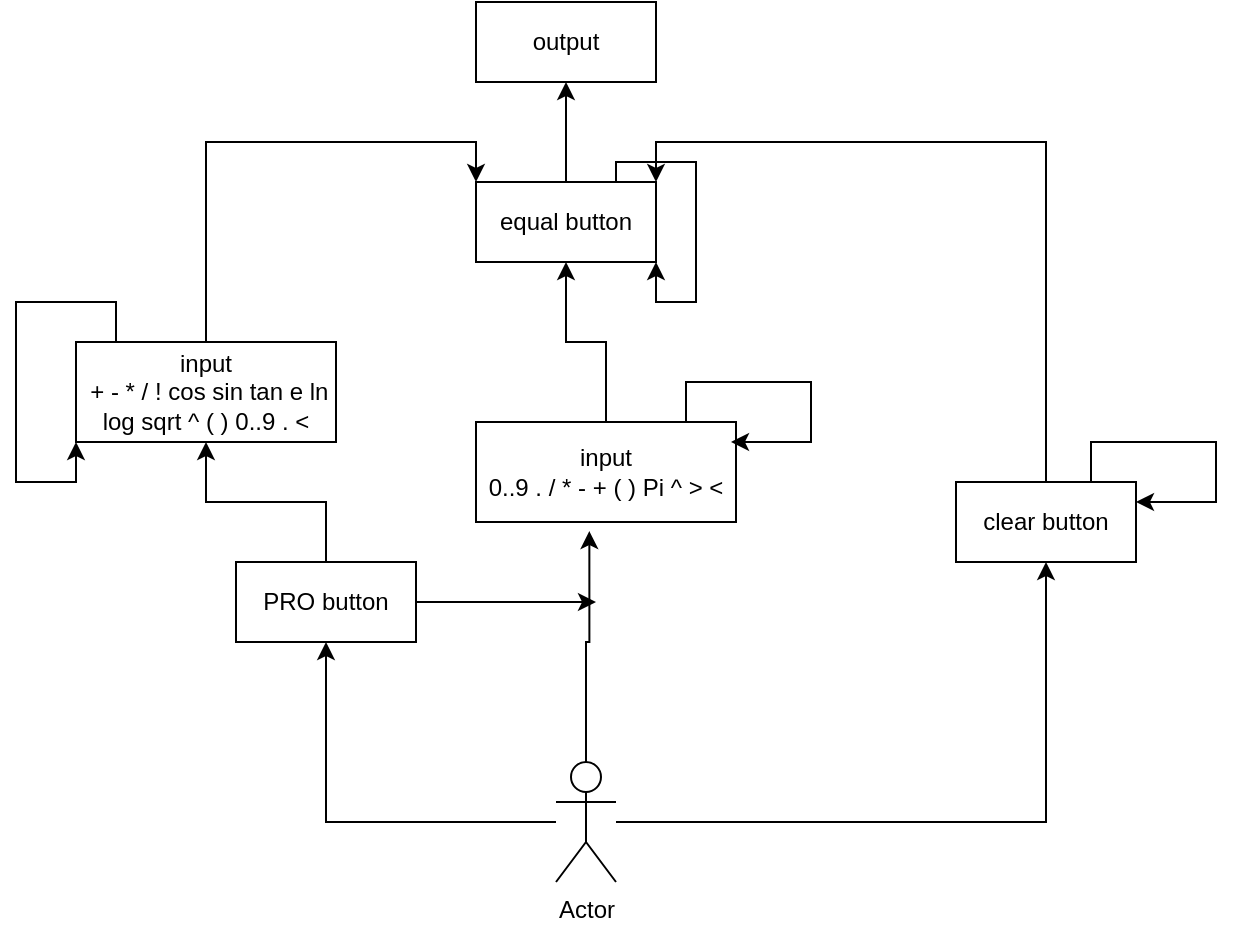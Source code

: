 <mxfile version="20.5.3" type="device"><diagram id="2moUscwaUOhN4ziCHC49" name="Page-1"><mxGraphModel dx="1139" dy="504" grid="1" gridSize="10" guides="1" tooltips="1" connect="1" arrows="1" fold="1" page="1" pageScale="1" pageWidth="850" pageHeight="1100" math="0" shadow="0"><root><mxCell id="0"/><mxCell id="1" parent="0"/><mxCell id="ZhBBj-_S7ho7guAHtWmb-1" value="output" style="rounded=0;whiteSpace=wrap;html=1;" vertex="1" parent="1"><mxGeometry x="320" y="40" width="90" height="40" as="geometry"/></mxCell><mxCell id="ZhBBj-_S7ho7guAHtWmb-6" style="edgeStyle=orthogonalEdgeStyle;rounded=0;orthogonalLoop=1;jettySize=auto;html=1;entryX=0.5;entryY=1;entryDx=0;entryDy=0;" edge="1" parent="1" source="ZhBBj-_S7ho7guAHtWmb-2" target="ZhBBj-_S7ho7guAHtWmb-1"><mxGeometry relative="1" as="geometry"/></mxCell><mxCell id="ZhBBj-_S7ho7guAHtWmb-20" style="edgeStyle=orthogonalEdgeStyle;rounded=0;orthogonalLoop=1;jettySize=auto;html=1;entryX=1;entryY=1;entryDx=0;entryDy=0;" edge="1" parent="1" source="ZhBBj-_S7ho7guAHtWmb-2" target="ZhBBj-_S7ho7guAHtWmb-2"><mxGeometry relative="1" as="geometry"><mxPoint x="480" y="150" as="targetPoint"/><Array as="points"><mxPoint x="390" y="120"/><mxPoint x="430" y="120"/><mxPoint x="430" y="190"/><mxPoint x="410" y="190"/></Array></mxGeometry></mxCell><mxCell id="ZhBBj-_S7ho7guAHtWmb-2" value="equal button" style="rounded=0;whiteSpace=wrap;html=1;" vertex="1" parent="1"><mxGeometry x="320" y="130" width="90" height="40" as="geometry"/></mxCell><mxCell id="ZhBBj-_S7ho7guAHtWmb-14" style="edgeStyle=orthogonalEdgeStyle;rounded=0;orthogonalLoop=1;jettySize=auto;html=1;entryX=0;entryY=0;entryDx=0;entryDy=0;" edge="1" parent="1" source="ZhBBj-_S7ho7guAHtWmb-3" target="ZhBBj-_S7ho7guAHtWmb-2"><mxGeometry relative="1" as="geometry"><mxPoint x="360" y="110" as="targetPoint"/><Array as="points"><mxPoint x="185" y="110"/><mxPoint x="320" y="110"/></Array></mxGeometry></mxCell><mxCell id="ZhBBj-_S7ho7guAHtWmb-16" style="edgeStyle=orthogonalEdgeStyle;rounded=0;orthogonalLoop=1;jettySize=auto;html=1;entryX=0;entryY=1;entryDx=0;entryDy=0;" edge="1" parent="1" source="ZhBBj-_S7ho7guAHtWmb-3" target="ZhBBj-_S7ho7guAHtWmb-3"><mxGeometry relative="1" as="geometry"><mxPoint x="40" y="260" as="targetPoint"/><Array as="points"><mxPoint x="140" y="190"/><mxPoint x="90" y="190"/><mxPoint x="90" y="280"/><mxPoint x="120" y="280"/></Array></mxGeometry></mxCell><mxCell id="ZhBBj-_S7ho7guAHtWmb-3" value="input&lt;br&gt;&amp;nbsp;+ - * / ! cos sin tan e ln log sqrt ^ ( ) 0..9 . &amp;lt;" style="rounded=0;whiteSpace=wrap;html=1;" vertex="1" parent="1"><mxGeometry x="120" y="210" width="130" height="50" as="geometry"/></mxCell><mxCell id="ZhBBj-_S7ho7guAHtWmb-15" style="edgeStyle=orthogonalEdgeStyle;rounded=0;orthogonalLoop=1;jettySize=auto;html=1;entryX=0.5;entryY=1;entryDx=0;entryDy=0;" edge="1" parent="1" source="ZhBBj-_S7ho7guAHtWmb-4" target="ZhBBj-_S7ho7guAHtWmb-2"><mxGeometry relative="1" as="geometry"/></mxCell><mxCell id="ZhBBj-_S7ho7guAHtWmb-4" value="input&lt;br&gt;0..9 . / * - + ( ) Pi ^ &amp;gt; &amp;lt;" style="rounded=0;whiteSpace=wrap;html=1;" vertex="1" parent="1"><mxGeometry x="320" y="250" width="130" height="50" as="geometry"/></mxCell><mxCell id="ZhBBj-_S7ho7guAHtWmb-12" style="edgeStyle=orthogonalEdgeStyle;rounded=0;orthogonalLoop=1;jettySize=auto;html=1;entryX=0.5;entryY=1;entryDx=0;entryDy=0;" edge="1" parent="1" source="ZhBBj-_S7ho7guAHtWmb-5" target="ZhBBj-_S7ho7guAHtWmb-3"><mxGeometry relative="1" as="geometry"/></mxCell><mxCell id="ZhBBj-_S7ho7guAHtWmb-19" style="edgeStyle=orthogonalEdgeStyle;rounded=0;orthogonalLoop=1;jettySize=auto;html=1;" edge="1" parent="1" source="ZhBBj-_S7ho7guAHtWmb-5"><mxGeometry relative="1" as="geometry"><mxPoint x="380" y="340" as="targetPoint"/></mxGeometry></mxCell><mxCell id="ZhBBj-_S7ho7guAHtWmb-5" value="PRO button" style="rounded=0;whiteSpace=wrap;html=1;" vertex="1" parent="1"><mxGeometry x="200" y="320" width="90" height="40" as="geometry"/></mxCell><mxCell id="ZhBBj-_S7ho7guAHtWmb-13" style="edgeStyle=orthogonalEdgeStyle;rounded=0;orthogonalLoop=1;jettySize=auto;html=1;entryX=1;entryY=0;entryDx=0;entryDy=0;" edge="1" parent="1" source="ZhBBj-_S7ho7guAHtWmb-7" target="ZhBBj-_S7ho7guAHtWmb-2"><mxGeometry relative="1" as="geometry"><mxPoint x="370" y="110" as="targetPoint"/><Array as="points"><mxPoint x="605" y="110"/><mxPoint x="410" y="110"/></Array></mxGeometry></mxCell><mxCell id="ZhBBj-_S7ho7guAHtWmb-17" style="edgeStyle=orthogonalEdgeStyle;rounded=0;orthogonalLoop=1;jettySize=auto;html=1;exitX=0.75;exitY=0;exitDx=0;exitDy=0;entryX=1;entryY=0.25;entryDx=0;entryDy=0;" edge="1" parent="1" source="ZhBBj-_S7ho7guAHtWmb-7" target="ZhBBj-_S7ho7guAHtWmb-7"><mxGeometry relative="1" as="geometry"><mxPoint x="690" y="290" as="targetPoint"/><Array as="points"><mxPoint x="628" y="260"/><mxPoint x="690" y="260"/><mxPoint x="690" y="290"/></Array></mxGeometry></mxCell><mxCell id="ZhBBj-_S7ho7guAHtWmb-7" value="clear button" style="rounded=0;whiteSpace=wrap;html=1;" vertex="1" parent="1"><mxGeometry x="560" y="280" width="90" height="40" as="geometry"/></mxCell><mxCell id="ZhBBj-_S7ho7guAHtWmb-9" style="edgeStyle=orthogonalEdgeStyle;rounded=0;orthogonalLoop=1;jettySize=auto;html=1;entryX=0.436;entryY=1.091;entryDx=0;entryDy=0;entryPerimeter=0;" edge="1" parent="1" source="ZhBBj-_S7ho7guAHtWmb-8" target="ZhBBj-_S7ho7guAHtWmb-4"><mxGeometry relative="1" as="geometry"/></mxCell><mxCell id="ZhBBj-_S7ho7guAHtWmb-10" style="edgeStyle=orthogonalEdgeStyle;rounded=0;orthogonalLoop=1;jettySize=auto;html=1;entryX=0.5;entryY=1;entryDx=0;entryDy=0;" edge="1" parent="1" source="ZhBBj-_S7ho7guAHtWmb-8" target="ZhBBj-_S7ho7guAHtWmb-7"><mxGeometry relative="1" as="geometry"/></mxCell><mxCell id="ZhBBj-_S7ho7guAHtWmb-11" style="edgeStyle=orthogonalEdgeStyle;rounded=0;orthogonalLoop=1;jettySize=auto;html=1;entryX=0.5;entryY=1;entryDx=0;entryDy=0;" edge="1" parent="1" source="ZhBBj-_S7ho7guAHtWmb-8" target="ZhBBj-_S7ho7guAHtWmb-5"><mxGeometry relative="1" as="geometry"/></mxCell><mxCell id="ZhBBj-_S7ho7guAHtWmb-8" value="Actor" style="shape=umlActor;verticalLabelPosition=bottom;verticalAlign=top;html=1;outlineConnect=0;" vertex="1" parent="1"><mxGeometry x="360" y="420" width="30" height="60" as="geometry"/></mxCell><mxCell id="ZhBBj-_S7ho7guAHtWmb-18" style="edgeStyle=orthogonalEdgeStyle;rounded=0;orthogonalLoop=1;jettySize=auto;html=1;exitX=0.75;exitY=0;exitDx=0;exitDy=0;entryX=1;entryY=0.25;entryDx=0;entryDy=0;" edge="1" parent="1"><mxGeometry relative="1" as="geometry"><mxPoint x="447.5" y="260" as="targetPoint"/><mxPoint x="425" y="250" as="sourcePoint"/><Array as="points"><mxPoint x="425.5" y="230"/><mxPoint x="487.5" y="230"/><mxPoint x="487.5" y="260"/></Array></mxGeometry></mxCell></root></mxGraphModel></diagram></mxfile>